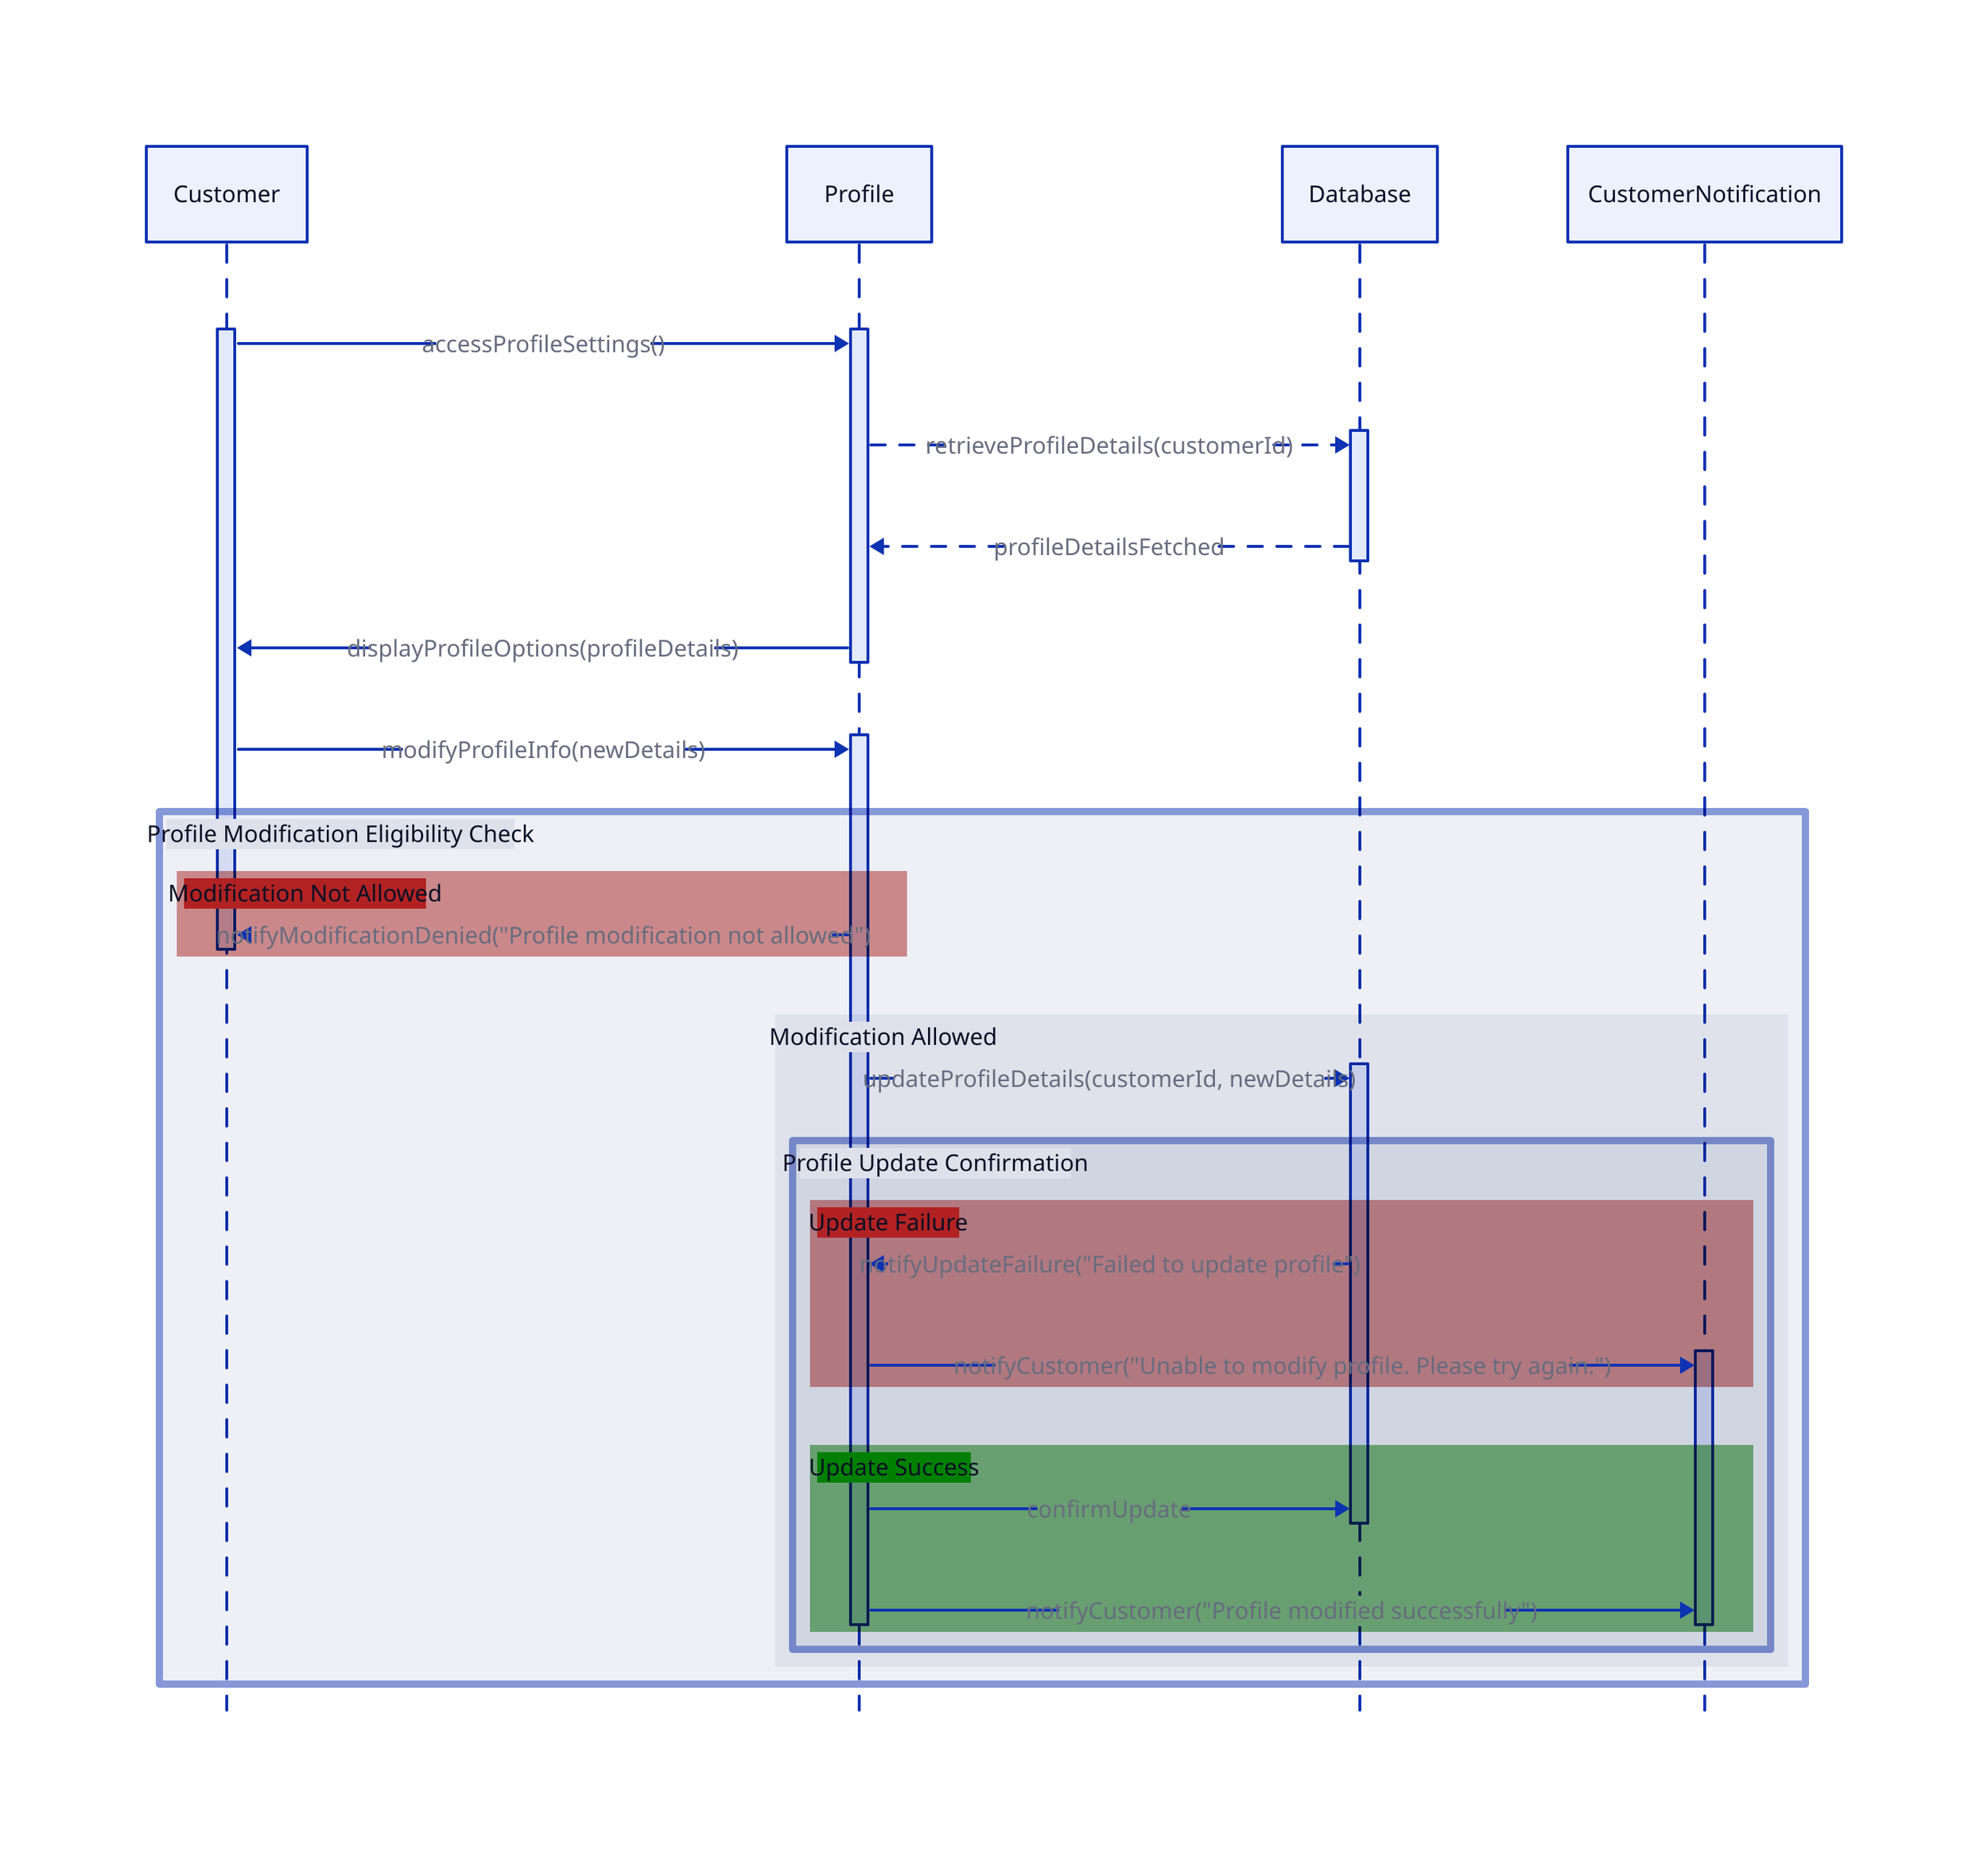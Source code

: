 shape: sequence_diagram

Customer.t1: actor
Profile.t1: actor
Database.t1: actor
CustomerNotification

Customer.t1 -> Profile.t1: accessProfileSettings()
Profile.t1 -> Database.t1: retrieveProfileDetails(customerId) {
  style.stroke-dash: 5
}
Profile.t1 <- Database.t1: profileDetailsFetched {
  style.stroke-dash: 5
}
Customer.t1 <- Profile.t1: displayProfileOptions(profileDetails)

Customer.t1 -> Profile.t2: modifyProfileInfo(newDetails)

alt label: "Profile Modification Eligibility Check" {
  style.stroke-width: 5

  if label: "Modification Not Allowed" {
    style.fill: firebrick
    Profile.t2 -> Customer.t1: notifyModificationDenied("Profile modification not allowed")  {
      style.stroke-dash: 5
    }
  }
  else label: "Modification Allowed" {
    Profile.t2 -> Database.t2: updateProfileDetails(customerId, newDetails)
    
    alt1 label: "Profile Update Confirmation" {
      style.stroke-width: 5

      if label: "Update Failure" {
        style.fill: firebrick
        Database.t2 -> Profile.t2: notifyUpdateFailure("Failed to update profile") {
          style.stroke-dash: 5
        }
        Profile.t2 -> CustomerNotification.t2: notifyCustomer("Unable to modify profile. Please try again.")
      }
      else label: "Update Success" {
        style.fill: green
        Database.t2 <- Profile.t2: confirmUpdate 
        CustomerNotification.t2 <- Profile.t2: notifyCustomer("Profile modified successfully") 
      }
    }
  }
}

